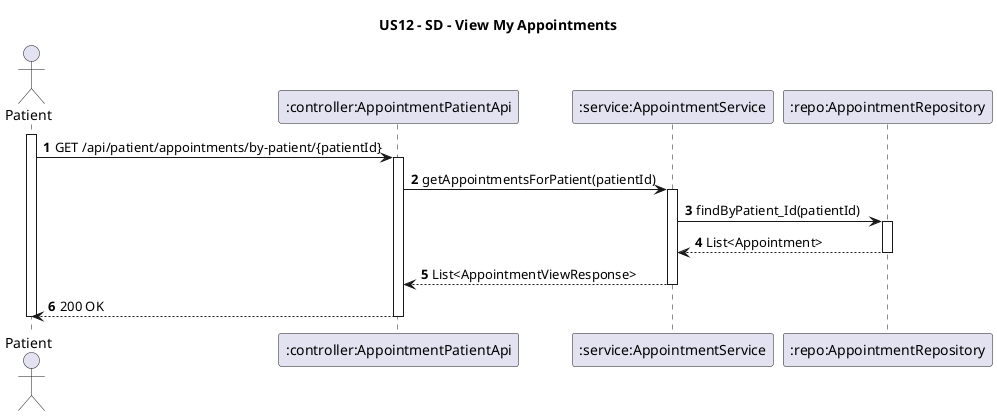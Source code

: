 @startuml
title US12 - SD - View My Appointments
autoactivate on
autonumber

actor "Patient"
participant ":controller:AppointmentPatientApi" as AppointmentPatientApi
participant ":service:AppointmentService" as AppointmentService
participant ":repo:AppointmentRepository" as AppointmentRepository

activate Patient

Patient -> AppointmentPatientApi : GET /api/patient/appointments/by-patient/{patientId}
AppointmentPatientApi -> AppointmentService : getAppointmentsForPatient(patientId)
AppointmentService -> AppointmentRepository : findByPatient_Id(patientId)
AppointmentRepository --> AppointmentService : List<Appointment>
AppointmentService --> AppointmentPatientApi : List<AppointmentViewResponse>
AppointmentPatientApi --> Patient : 200 OK

deactivate Patient
@enduml
